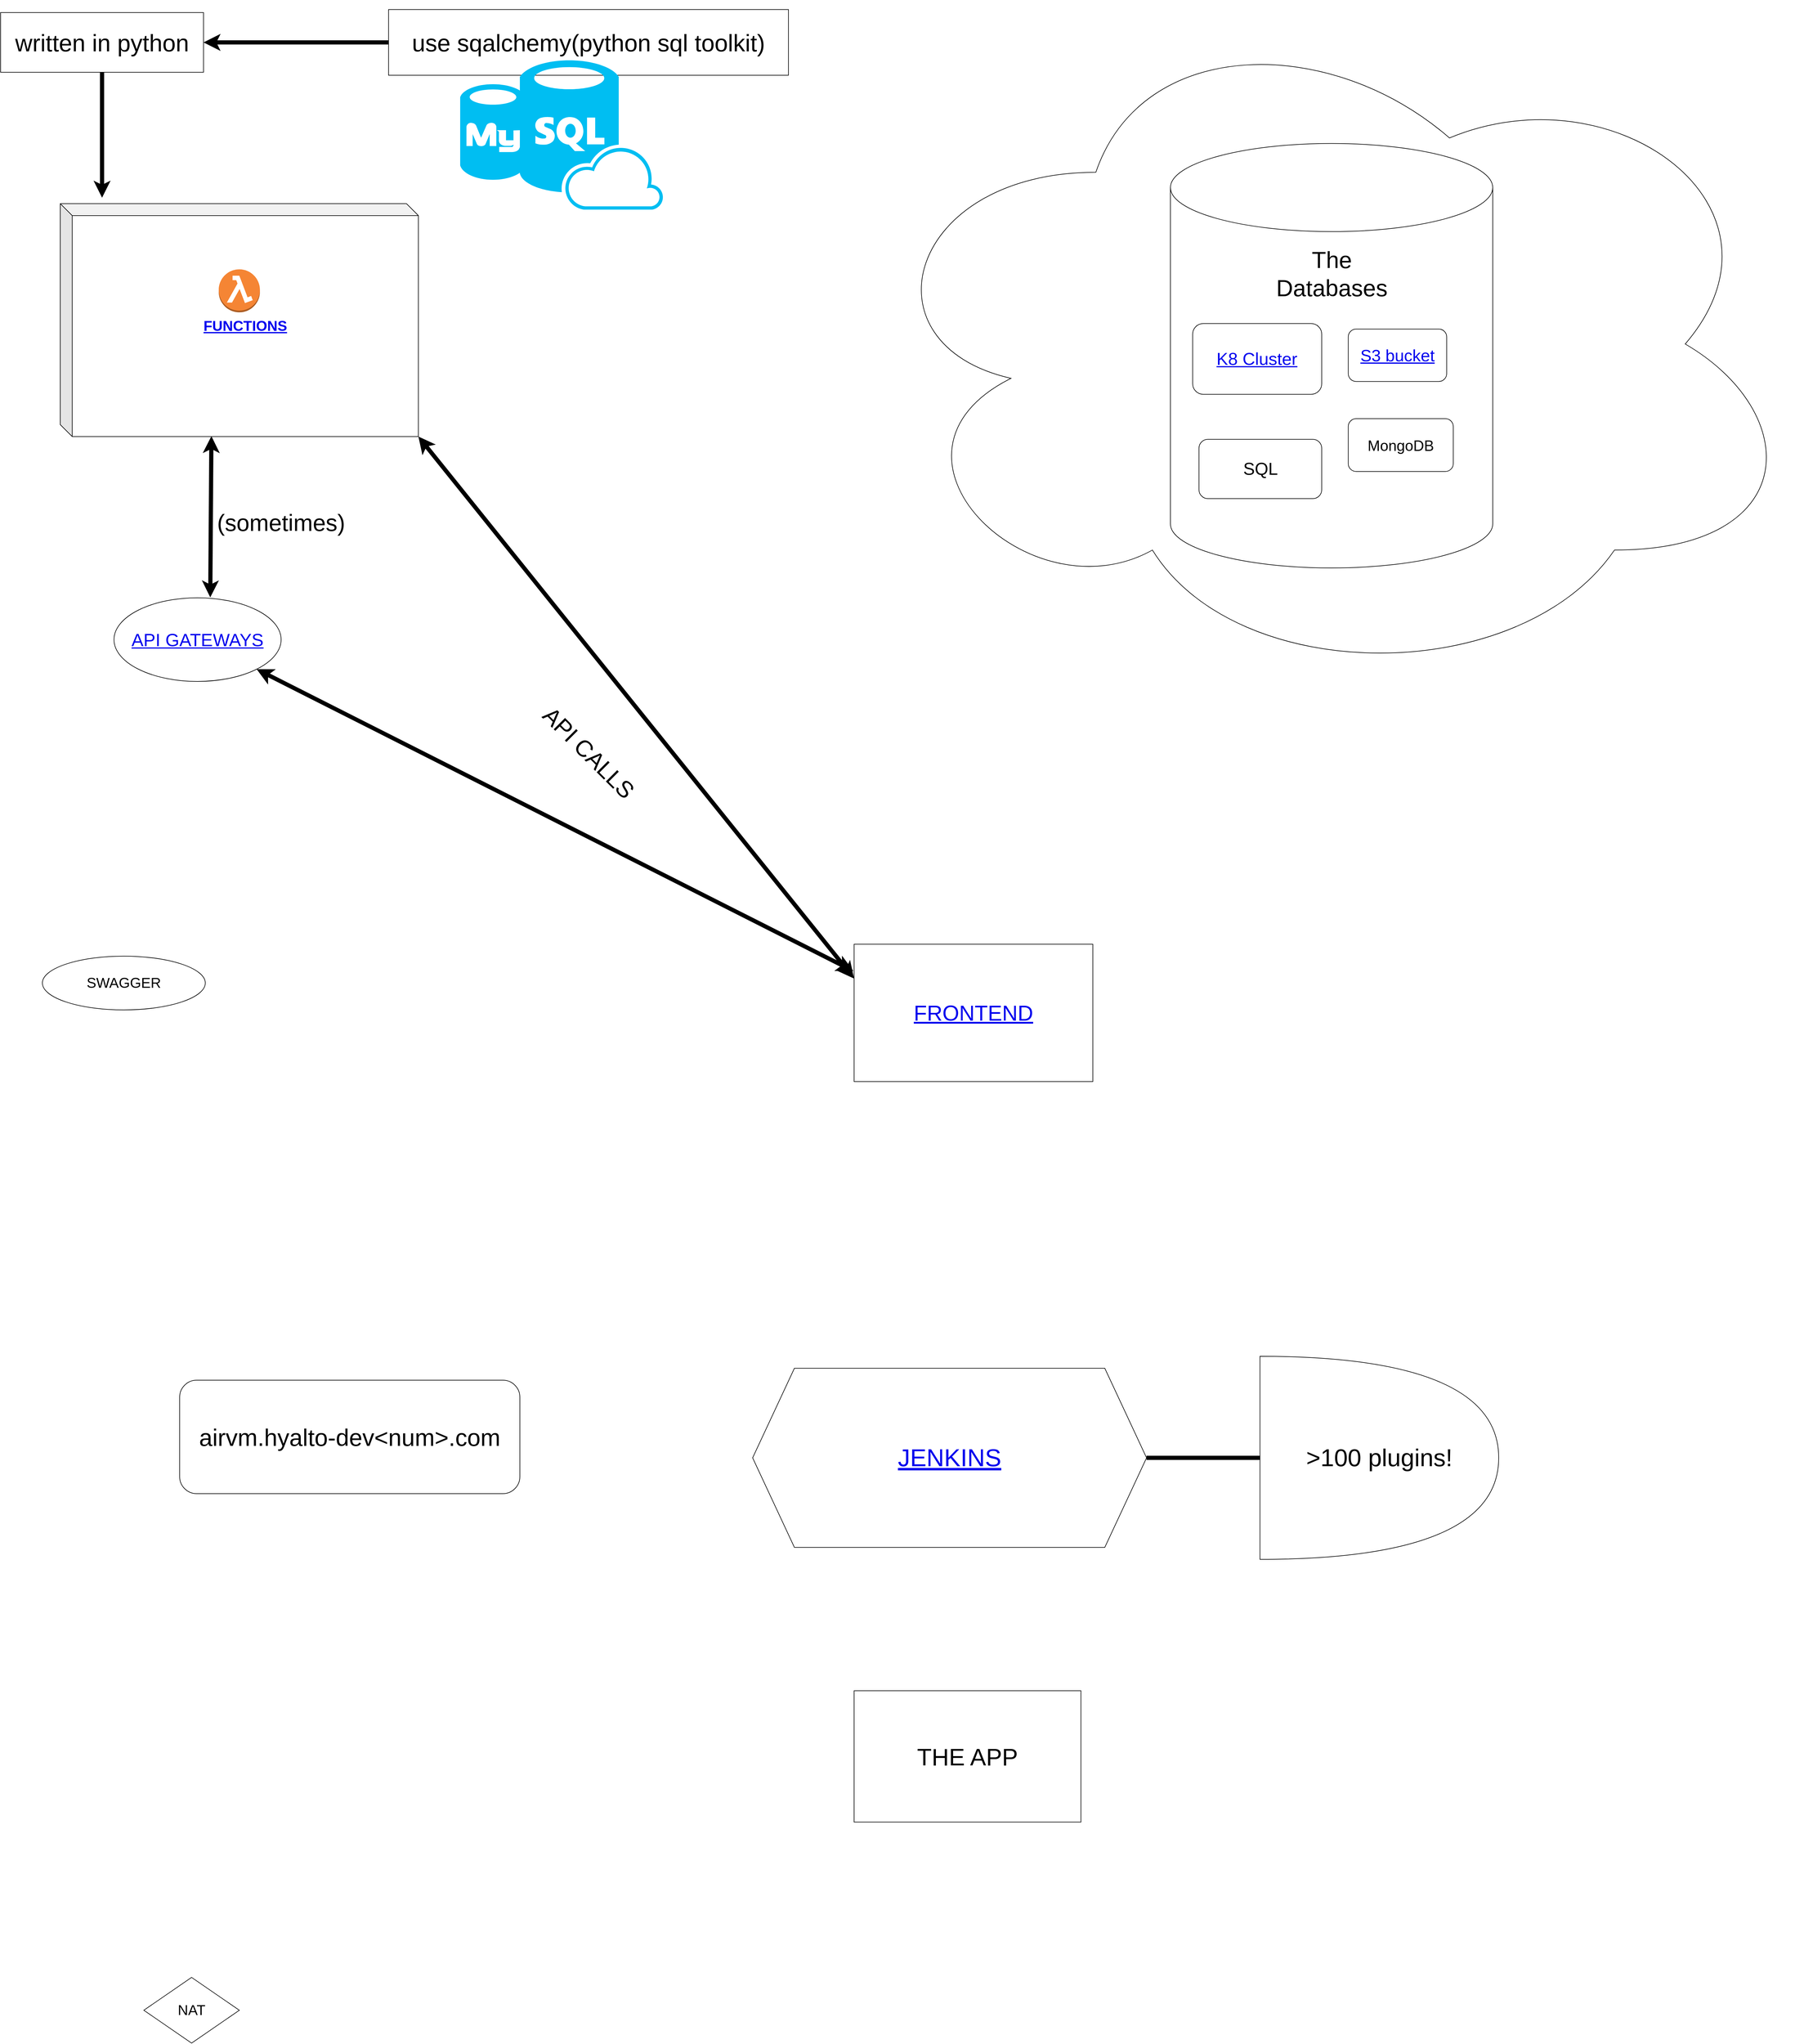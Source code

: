 <mxfile version="17.1.3" type="github">
  <diagram id="C5RBs43oDa-KdzZeNtuy" name="Page-1">
    <mxGraphModel dx="4591" dy="2564" grid="1" gridSize="10" guides="1" tooltips="1" connect="1" arrows="1" fold="1" page="1" pageScale="1" pageWidth="3300" pageHeight="4681" math="0" shadow="0">
      <root>
        <mxCell id="WIyWlLk6GJQsqaUBKTNV-0" />
        <mxCell id="WIyWlLk6GJQsqaUBKTNV-1" parent="WIyWlLk6GJQsqaUBKTNV-0" />
        <mxCell id="pHHMYU32tIIWlQX60DXq-0" value="&lt;font style=&quot;font-size: 40px&quot;&gt;THE APP&lt;/font&gt;" style="rounded=0;whiteSpace=wrap;html=1;" vertex="1" parent="WIyWlLk6GJQsqaUBKTNV-1">
          <mxGeometry x="1490" y="2930" width="380" height="220" as="geometry" />
        </mxCell>
        <mxCell id="pHHMYU32tIIWlQX60DXq-9" value="&lt;font style=&quot;font-size: 36px&quot;&gt;&lt;a href=&quot;https://github.com/airvm/frontend&quot;&gt;FRONTEND&lt;/a&gt;&lt;/font&gt;" style="rounded=0;whiteSpace=wrap;html=1;" vertex="1" parent="WIyWlLk6GJQsqaUBKTNV-1">
          <mxGeometry x="1490" y="1680" width="400" height="230" as="geometry" />
        </mxCell>
        <mxCell id="pHHMYU32tIIWlQX60DXq-15" value="&lt;a href=&quot;https://us-east-1.console.aws.amazon.com/apigateway/main/apis?region=us-east-1&quot;&gt;&lt;font style=&quot;font-size: 30px&quot;&gt;API GATEWAYS&lt;/font&gt;&lt;/a&gt;" style="ellipse;whiteSpace=wrap;html=1;fontSize=24;" vertex="1" parent="WIyWlLk6GJQsqaUBKTNV-1">
          <mxGeometry x="250" y="1100" width="280" height="140" as="geometry" />
        </mxCell>
        <mxCell id="pHHMYU32tIIWlQX60DXq-16" value="SWAGGER" style="ellipse;whiteSpace=wrap;html=1;fontSize=24;" vertex="1" parent="WIyWlLk6GJQsqaUBKTNV-1">
          <mxGeometry x="130" y="1700" width="273" height="90" as="geometry" />
        </mxCell>
        <mxCell id="pHHMYU32tIIWlQX60DXq-17" value="NAT" style="rhombus;whiteSpace=wrap;html=1;fontSize=24;" vertex="1" parent="WIyWlLk6GJQsqaUBKTNV-1">
          <mxGeometry x="300" y="3410" width="160" height="110" as="geometry" />
        </mxCell>
        <mxCell id="pHHMYU32tIIWlQX60DXq-24" value="airvm.hyalto-dev&amp;lt;num&amp;gt;.com" style="rounded=1;whiteSpace=wrap;html=1;fontSize=40;" vertex="1" parent="WIyWlLk6GJQsqaUBKTNV-1">
          <mxGeometry x="360" y="2410" width="570" height="190" as="geometry" />
        </mxCell>
        <mxCell id="pHHMYU32tIIWlQX60DXq-32" value="" style="group" vertex="1" connectable="0" parent="WIyWlLk6GJQsqaUBKTNV-1">
          <mxGeometry x="60" y="115" width="1320" height="715" as="geometry" />
        </mxCell>
        <mxCell id="pHHMYU32tIIWlQX60DXq-14" value="" style="group" vertex="1" connectable="0" parent="pHHMYU32tIIWlQX60DXq-32">
          <mxGeometry x="100" y="325" width="600" height="390" as="geometry" />
        </mxCell>
        <mxCell id="pHHMYU32tIIWlQX60DXq-11" value="&lt;h1&gt;&lt;font style=&quot;font-size: 24px&quot;&gt;&lt;a href=&quot;https://us-east-1.console.aws.amazon.com/lambda/home?region=us-east-1#/functions&quot;&gt;FUNCTIONS&lt;/a&gt;&lt;/font&gt;&lt;/h1&gt;" style="shape=cube;whiteSpace=wrap;html=1;boundedLbl=1;backgroundOutline=1;darkOpacity=0.05;darkOpacity2=0.1;" vertex="1" parent="pHHMYU32tIIWlQX60DXq-14">
          <mxGeometry width="600" height="390" as="geometry" />
        </mxCell>
        <mxCell id="pHHMYU32tIIWlQX60DXq-13" value="" style="outlineConnect=0;dashed=0;verticalLabelPosition=bottom;verticalAlign=top;align=center;html=1;shape=mxgraph.aws3.lambda_function;fillColor=#F58534;gradientColor=none;" vertex="1" parent="pHHMYU32tIIWlQX60DXq-14">
          <mxGeometry x="265.5" y="110" width="69" height="72" as="geometry" />
        </mxCell>
        <mxCell id="pHHMYU32tIIWlQX60DXq-26" style="edgeStyle=orthogonalEdgeStyle;rounded=0;orthogonalLoop=1;jettySize=auto;html=1;fontSize=40;strokeWidth=7;" edge="1" parent="pHHMYU32tIIWlQX60DXq-32" source="pHHMYU32tIIWlQX60DXq-25">
          <mxGeometry relative="1" as="geometry">
            <mxPoint x="170" y="315" as="targetPoint" />
          </mxGeometry>
        </mxCell>
        <mxCell id="pHHMYU32tIIWlQX60DXq-25" value="written in python" style="rounded=0;whiteSpace=wrap;html=1;fontSize=40;" vertex="1" parent="pHHMYU32tIIWlQX60DXq-32">
          <mxGeometry y="5" width="340" height="100" as="geometry" />
        </mxCell>
        <mxCell id="pHHMYU32tIIWlQX60DXq-29" style="edgeStyle=orthogonalEdgeStyle;rounded=0;orthogonalLoop=1;jettySize=auto;html=1;fontSize=40;strokeWidth=7;" edge="1" parent="pHHMYU32tIIWlQX60DXq-32" source="pHHMYU32tIIWlQX60DXq-28" target="pHHMYU32tIIWlQX60DXq-25">
          <mxGeometry relative="1" as="geometry">
            <mxPoint x="650" y="170" as="targetPoint" />
          </mxGeometry>
        </mxCell>
        <mxCell id="pHHMYU32tIIWlQX60DXq-28" value="use sqalchemy(python sql toolkit)" style="rounded=0;whiteSpace=wrap;html=1;fontSize=40;" vertex="1" parent="pHHMYU32tIIWlQX60DXq-32">
          <mxGeometry x="650" width="670" height="110" as="geometry" />
        </mxCell>
        <mxCell id="pHHMYU32tIIWlQX60DXq-27" value="" style="shape=image;html=1;verticalAlign=top;verticalLabelPosition=bottom;labelBackgroundColor=#ffffff;imageAspect=0;aspect=fixed;image=https://cdn4.iconfinder.com/data/icons/scripting-and-programming-languages/512/Python_logo-128.png;fontSize=40;" vertex="1" parent="pHHMYU32tIIWlQX60DXq-32">
          <mxGeometry x="210" y="125" width="128" height="128" as="geometry" />
        </mxCell>
        <mxCell id="pHHMYU32tIIWlQX60DXq-30" value="" style="verticalLabelPosition=bottom;html=1;verticalAlign=top;align=center;strokeColor=none;fillColor=#00BEF2;shape=mxgraph.azure.sql_database_sql_azure;fontSize=40;" vertex="1" parent="pHHMYU32tIIWlQX60DXq-32">
          <mxGeometry x="870" y="85" width="240" height="250" as="geometry" />
        </mxCell>
        <mxCell id="pHHMYU32tIIWlQX60DXq-31" value="" style="verticalLabelPosition=bottom;html=1;verticalAlign=top;align=center;strokeColor=none;fillColor=#00BEF2;shape=mxgraph.azure.mysql_database;fontSize=18;" vertex="1" parent="pHHMYU32tIIWlQX60DXq-32">
          <mxGeometry x="770" y="125" width="110" height="160" as="geometry" />
        </mxCell>
        <mxCell id="pHHMYU32tIIWlQX60DXq-37" value="" style="endArrow=classic;startArrow=classic;html=1;rounded=0;fontSize=39;strokeWidth=7;exitX=0.422;exitY=0.998;exitDx=0;exitDy=0;exitPerimeter=0;entryX=0.576;entryY=-0.005;entryDx=0;entryDy=0;entryPerimeter=0;" edge="1" parent="WIyWlLk6GJQsqaUBKTNV-1" source="pHHMYU32tIIWlQX60DXq-11" target="pHHMYU32tIIWlQX60DXq-15">
          <mxGeometry width="50" height="50" relative="1" as="geometry">
            <mxPoint x="1000" y="970" as="sourcePoint" />
            <mxPoint x="364.076" y="1010" as="targetPoint" />
          </mxGeometry>
        </mxCell>
        <mxCell id="pHHMYU32tIIWlQX60DXq-39" value="(sometimes)" style="text;html=1;strokeColor=none;fillColor=none;align=center;verticalAlign=middle;whiteSpace=wrap;rounded=0;fontSize=39;" vertex="1" parent="WIyWlLk6GJQsqaUBKTNV-1">
          <mxGeometry x="390" y="960" width="280" height="30" as="geometry" />
        </mxCell>
        <mxCell id="pHHMYU32tIIWlQX60DXq-44" value="" style="endArrow=classic;startArrow=classic;html=1;rounded=0;fontSize=39;strokeWidth=7;exitX=1;exitY=1;exitDx=0;exitDy=0;exitPerimeter=0;entryX=0;entryY=0.25;entryDx=0;entryDy=0;" edge="1" parent="WIyWlLk6GJQsqaUBKTNV-1" source="pHHMYU32tIIWlQX60DXq-11" target="pHHMYU32tIIWlQX60DXq-9">
          <mxGeometry width="50" height="50" relative="1" as="geometry">
            <mxPoint x="1500" y="1290" as="sourcePoint" />
            <mxPoint x="1550" y="1240" as="targetPoint" />
          </mxGeometry>
        </mxCell>
        <mxCell id="pHHMYU32tIIWlQX60DXq-45" value="API CALLS&lt;br&gt;" style="text;html=1;strokeColor=none;fillColor=none;align=center;verticalAlign=middle;whiteSpace=wrap;rounded=0;fontSize=39;rotation=45;" vertex="1" parent="WIyWlLk6GJQsqaUBKTNV-1">
          <mxGeometry x="860" y="1330" width="370" height="60" as="geometry" />
        </mxCell>
        <mxCell id="pHHMYU32tIIWlQX60DXq-52" value="" style="group" vertex="1" connectable="0" parent="WIyWlLk6GJQsqaUBKTNV-1">
          <mxGeometry x="1500" y="100" width="1580" height="1150" as="geometry" />
        </mxCell>
        <mxCell id="pHHMYU32tIIWlQX60DXq-50" value="" style="ellipse;shape=cloud;whiteSpace=wrap;html=1;fontSize=39;" vertex="1" parent="pHHMYU32tIIWlQX60DXq-52">
          <mxGeometry width="1580" height="1150" as="geometry" />
        </mxCell>
        <mxCell id="pHHMYU32tIIWlQX60DXq-51" value="" style="group" vertex="1" connectable="0" parent="pHHMYU32tIIWlQX60DXq-52">
          <mxGeometry x="370" y="250" width="690" height="700" as="geometry" />
        </mxCell>
        <mxCell id="pHHMYU32tIIWlQX60DXq-21" value="" style="group" vertex="1" connectable="0" parent="pHHMYU32tIIWlQX60DXq-51">
          <mxGeometry x="150" width="540" height="700" as="geometry" />
        </mxCell>
        <mxCell id="pHHMYU32tIIWlQX60DXq-18" value="" style="shape=cylinder3;whiteSpace=wrap;html=1;boundedLbl=1;backgroundOutline=1;size=73.778;fontSize=24;" vertex="1" parent="pHHMYU32tIIWlQX60DXq-21">
          <mxGeometry y="-10.769" width="540" height="710.769" as="geometry" />
        </mxCell>
        <mxCell id="pHHMYU32tIIWlQX60DXq-19" value="&lt;font style=&quot;font-size: 39px&quot;&gt;The Databases&lt;/font&gt;" style="text;html=1;strokeColor=none;fillColor=none;align=center;verticalAlign=middle;whiteSpace=wrap;rounded=0;fontSize=24;" vertex="1" parent="pHHMYU32tIIWlQX60DXq-21">
          <mxGeometry x="156.666" y="183.077" width="226.679" height="50.002" as="geometry" />
        </mxCell>
        <mxCell id="pHHMYU32tIIWlQX60DXq-5" value="&lt;font size=&quot;1&quot;&gt;&lt;a href=&quot;https://us-east-1.console.aws.amazon.com/eks/home?region=us-east-1#/clusters&quot; style=&quot;font-size: 29px&quot;&gt;K8 Cluster&lt;/a&gt;&lt;/font&gt;" style="rounded=1;whiteSpace=wrap;html=1;" vertex="1" parent="pHHMYU32tIIWlQX60DXq-21">
          <mxGeometry x="37.238" y="290.769" width="216.231" height="118.462" as="geometry" />
        </mxCell>
        <mxCell id="pHHMYU32tIIWlQX60DXq-6" value="&lt;font size=&quot;1&quot;&gt;&lt;a href=&quot;https://s3.console.aws.amazon.com/s3/home?region=us-east-1&quot; style=&quot;font-size: 28px&quot;&gt;S3 bucket&lt;/a&gt;&lt;/font&gt;" style="rounded=1;whiteSpace=wrap;html=1;" vertex="1" parent="pHHMYU32tIIWlQX60DXq-21">
          <mxGeometry x="297.937" y="299.998" width="164.92" height="87.694" as="geometry" />
        </mxCell>
        <mxCell id="pHHMYU32tIIWlQX60DXq-3" value="&lt;font style=&quot;font-size: 29px&quot;&gt;SQL&lt;/font&gt;" style="rounded=1;whiteSpace=wrap;html=1;" vertex="1" parent="pHHMYU32tIIWlQX60DXq-21">
          <mxGeometry x="47.821" y="484.615" width="205.652" height="99.228" as="geometry" />
        </mxCell>
        <mxCell id="pHHMYU32tIIWlQX60DXq-4" value="&lt;font style=&quot;font-size: 25px&quot;&gt;MongoDB&lt;/font&gt;" style="rounded=1;whiteSpace=wrap;html=1;" vertex="1" parent="pHHMYU32tIIWlQX60DXq-21">
          <mxGeometry x="297.926" y="449.992" width="175.952" height="88.469" as="geometry" />
        </mxCell>
        <mxCell id="pHHMYU32tIIWlQX60DXq-33" value="" style="shape=image;html=1;verticalAlign=top;verticalLabelPosition=bottom;labelBackgroundColor=#ffffff;imageAspect=0;aspect=fixed;image=https://cdn1.iconfinder.com/data/icons/ionicons-fill-vol-2/512/logo-docker-128.png;fontSize=18;" vertex="1" parent="pHHMYU32tIIWlQX60DXq-51">
          <mxGeometry y="100" width="230" height="230" as="geometry" />
        </mxCell>
        <mxCell id="pHHMYU32tIIWlQX60DXq-53" value="" style="endArrow=classic;startArrow=classic;html=1;rounded=0;fontSize=39;strokeWidth=7;exitX=-0.003;exitY=0.195;exitDx=0;exitDy=0;exitPerimeter=0;entryX=1;entryY=1;entryDx=0;entryDy=0;" edge="1" parent="WIyWlLk6GJQsqaUBKTNV-1" source="pHHMYU32tIIWlQX60DXq-9" target="pHHMYU32tIIWlQX60DXq-15">
          <mxGeometry width="50" height="50" relative="1" as="geometry">
            <mxPoint x="1550" y="1350" as="sourcePoint" />
            <mxPoint x="1600" y="1300" as="targetPoint" />
          </mxGeometry>
        </mxCell>
        <mxCell id="pHHMYU32tIIWlQX60DXq-56" value="" style="group" vertex="1" connectable="0" parent="WIyWlLk6GJQsqaUBKTNV-1">
          <mxGeometry x="1320" y="2370" width="1250" height="340" as="geometry" />
        </mxCell>
        <mxCell id="pHHMYU32tIIWlQX60DXq-43" value="" style="group" vertex="1" connectable="0" parent="pHHMYU32tIIWlQX60DXq-56">
          <mxGeometry y="20" width="660" height="300" as="geometry" />
        </mxCell>
        <mxCell id="pHHMYU32tIIWlQX60DXq-8" value="&lt;font size=&quot;1&quot;&gt;&lt;a href=&quot;https://build.airvm.cloud/&quot; style=&quot;font-size: 41px&quot;&gt;JENKINS&lt;/a&gt;&lt;/font&gt;" style="shape=hexagon;perimeter=hexagonPerimeter2;whiteSpace=wrap;html=1;fixedSize=1;size=70;" vertex="1" parent="pHHMYU32tIIWlQX60DXq-43">
          <mxGeometry width="660" height="300" as="geometry" />
        </mxCell>
        <mxCell id="pHHMYU32tIIWlQX60DXq-42" value="" style="group" vertex="1" connectable="0" parent="pHHMYU32tIIWlQX60DXq-43">
          <mxGeometry x="60" y="20" width="129" height="258" as="geometry" />
        </mxCell>
        <mxCell id="pHHMYU32tIIWlQX60DXq-40" value="" style="shape=image;html=1;verticalAlign=top;verticalLabelPosition=bottom;labelBackgroundColor=#ffffff;imageAspect=0;aspect=fixed;image=https://cdn2.iconfinder.com/data/icons/crystalproject/128x128/devices/setup_assistant.png;fontSize=39;" vertex="1" parent="pHHMYU32tIIWlQX60DXq-42">
          <mxGeometry x="1" y="130" width="128" height="128" as="geometry" />
        </mxCell>
        <mxCell id="pHHMYU32tIIWlQX60DXq-41" value="" style="shape=image;html=1;verticalAlign=top;verticalLabelPosition=bottom;labelBackgroundColor=#ffffff;imageAspect=0;aspect=fixed;image=https://cdn1.iconfinder.com/data/icons/hawcons/32/699671-icon-61-face-moustache-128.png;fontSize=39;" vertex="1" parent="pHHMYU32tIIWlQX60DXq-42">
          <mxGeometry width="128" height="128" as="geometry" />
        </mxCell>
        <mxCell id="pHHMYU32tIIWlQX60DXq-54" value="&amp;gt;100 plugins!" style="shape=or;whiteSpace=wrap;html=1;fontSize=41;" vertex="1" parent="pHHMYU32tIIWlQX60DXq-56">
          <mxGeometry x="850" width="400" height="340" as="geometry" />
        </mxCell>
        <mxCell id="pHHMYU32tIIWlQX60DXq-55" value="" style="endArrow=none;html=1;rounded=0;fontSize=41;strokeWidth=7;exitX=1;exitY=0.5;exitDx=0;exitDy=0;entryX=0;entryY=0.5;entryDx=0;entryDy=0;entryPerimeter=0;" edge="1" parent="pHHMYU32tIIWlQX60DXq-56" source="pHHMYU32tIIWlQX60DXq-8" target="pHHMYU32tIIWlQX60DXq-54">
          <mxGeometry width="50" height="50" relative="1" as="geometry">
            <mxPoint x="720" y="220" as="sourcePoint" />
            <mxPoint x="810" y="170" as="targetPoint" />
          </mxGeometry>
        </mxCell>
      </root>
    </mxGraphModel>
  </diagram>
</mxfile>
